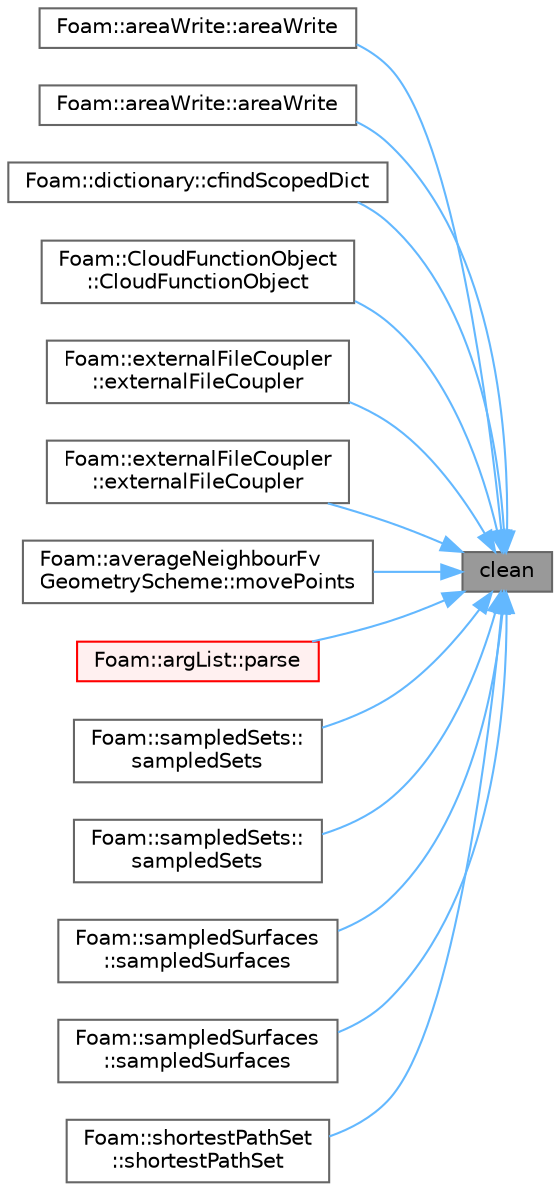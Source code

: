 digraph "clean"
{
 // LATEX_PDF_SIZE
  bgcolor="transparent";
  edge [fontname=Helvetica,fontsize=10,labelfontname=Helvetica,labelfontsize=10];
  node [fontname=Helvetica,fontsize=10,shape=box,height=0.2,width=0.4];
  rankdir="RL";
  Node1 [id="Node000001",label="clean",height=0.2,width=0.4,color="gray40", fillcolor="grey60", style="filled", fontcolor="black",tooltip=" "];
  Node1 -> Node2 [id="edge1_Node000001_Node000002",dir="back",color="steelblue1",style="solid",tooltip=" "];
  Node2 [id="Node000002",label="Foam::areaWrite::areaWrite",height=0.2,width=0.4,color="grey40", fillcolor="white", style="filled",URL="$classFoam_1_1areaWrite.html#aba058ce50746635cce93ecb531c9ae4f",tooltip=" "];
  Node1 -> Node3 [id="edge2_Node000001_Node000003",dir="back",color="steelblue1",style="solid",tooltip=" "];
  Node3 [id="Node000003",label="Foam::areaWrite::areaWrite",height=0.2,width=0.4,color="grey40", fillcolor="white", style="filled",URL="$classFoam_1_1areaWrite.html#a3244f91945cffe7669be6d3f09648d49",tooltip=" "];
  Node1 -> Node4 [id="edge3_Node000001_Node000004",dir="back",color="steelblue1",style="solid",tooltip=" "];
  Node4 [id="Node000004",label="Foam::dictionary::cfindScopedDict",height=0.2,width=0.4,color="grey40", fillcolor="white", style="filled",URL="$classFoam_1_1dictionary.html#ab6c6ffe6f30f8421d754d896f71ea311",tooltip=" "];
  Node1 -> Node5 [id="edge4_Node000001_Node000005",dir="back",color="steelblue1",style="solid",tooltip=" "];
  Node5 [id="Node000005",label="Foam::CloudFunctionObject\l::CloudFunctionObject",height=0.2,width=0.4,color="grey40", fillcolor="white", style="filled",URL="$classFoam_1_1CloudFunctionObject.html#a1b7e9af5ffcaf6aa36fd47265d7af052",tooltip=" "];
  Node1 -> Node6 [id="edge5_Node000001_Node000006",dir="back",color="steelblue1",style="solid",tooltip=" "];
  Node6 [id="Node000006",label="Foam::externalFileCoupler\l::externalFileCoupler",height=0.2,width=0.4,color="grey40", fillcolor="white", style="filled",URL="$classFoam_1_1externalFileCoupler.html#aee089656860ac592c69e21410f9a383e",tooltip=" "];
  Node1 -> Node7 [id="edge6_Node000001_Node000007",dir="back",color="steelblue1",style="solid",tooltip=" "];
  Node7 [id="Node000007",label="Foam::externalFileCoupler\l::externalFileCoupler",height=0.2,width=0.4,color="grey40", fillcolor="white", style="filled",URL="$classFoam_1_1externalFileCoupler.html#ae446c211d4e95c8aa82f8695c4ad73a2",tooltip=" "];
  Node1 -> Node8 [id="edge7_Node000001_Node000008",dir="back",color="steelblue1",style="solid",tooltip=" "];
  Node8 [id="Node000008",label="Foam::averageNeighbourFv\lGeometryScheme::movePoints",height=0.2,width=0.4,color="grey40", fillcolor="white", style="filled",URL="$classFoam_1_1averageNeighbourFvGeometryScheme.html#a6515a3b20e9603401422337166c347f2",tooltip=" "];
  Node1 -> Node9 [id="edge8_Node000001_Node000009",dir="back",color="steelblue1",style="solid",tooltip=" "];
  Node9 [id="Node000009",label="Foam::argList::parse",height=0.2,width=0.4,color="red", fillcolor="#FFF0F0", style="filled",URL="$classFoam_1_1argList.html#a00aad68f835a5c0bcb8920505bb0bd10",tooltip=" "];
  Node1 -> Node12 [id="edge9_Node000001_Node000012",dir="back",color="steelblue1",style="solid",tooltip=" "];
  Node12 [id="Node000012",label="Foam::sampledSets::\lsampledSets",height=0.2,width=0.4,color="grey40", fillcolor="white", style="filled",URL="$classFoam_1_1sampledSets.html#a646a66df82ba64d5fcfe5de97fa5301a",tooltip=" "];
  Node1 -> Node13 [id="edge10_Node000001_Node000013",dir="back",color="steelblue1",style="solid",tooltip=" "];
  Node13 [id="Node000013",label="Foam::sampledSets::\lsampledSets",height=0.2,width=0.4,color="grey40", fillcolor="white", style="filled",URL="$classFoam_1_1sampledSets.html#a464443944b5bc1fe5aa85085ebaa6533",tooltip=" "];
  Node1 -> Node14 [id="edge11_Node000001_Node000014",dir="back",color="steelblue1",style="solid",tooltip=" "];
  Node14 [id="Node000014",label="Foam::sampledSurfaces\l::sampledSurfaces",height=0.2,width=0.4,color="grey40", fillcolor="white", style="filled",URL="$classFoam_1_1sampledSurfaces.html#a8685ffdf5a559dfc2569146160df0499",tooltip=" "];
  Node1 -> Node15 [id="edge12_Node000001_Node000015",dir="back",color="steelblue1",style="solid",tooltip=" "];
  Node15 [id="Node000015",label="Foam::sampledSurfaces\l::sampledSurfaces",height=0.2,width=0.4,color="grey40", fillcolor="white", style="filled",URL="$classFoam_1_1sampledSurfaces.html#ab02acc9c154a5dd23d9abf493635cccc",tooltip=" "];
  Node1 -> Node16 [id="edge13_Node000001_Node000016",dir="back",color="steelblue1",style="solid",tooltip=" "];
  Node16 [id="Node000016",label="Foam::shortestPathSet\l::shortestPathSet",height=0.2,width=0.4,color="grey40", fillcolor="white", style="filled",URL="$classFoam_1_1shortestPathSet.html#a32d23597893a3399f801bf09bcd76eaa",tooltip=" "];
}
